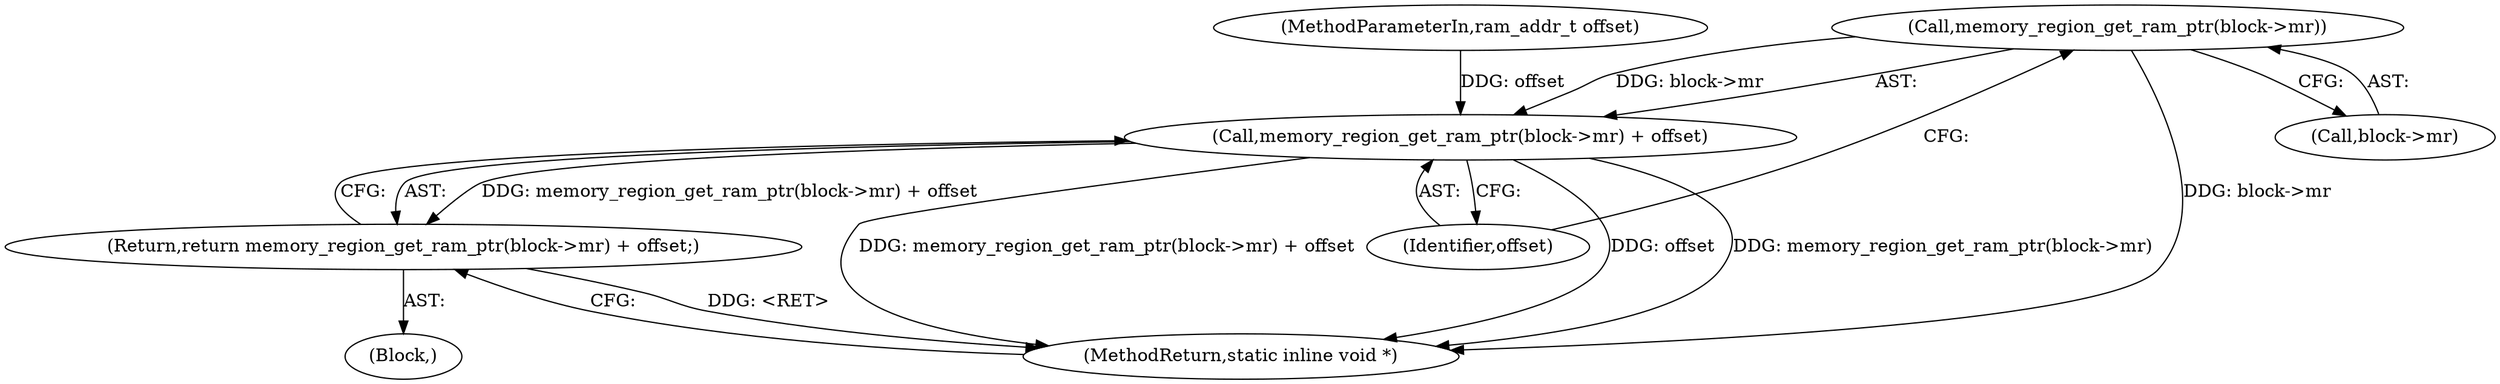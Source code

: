 digraph "0_qemu_0be839a2701369f669532ea5884c15bead1c6e08@pointer" {
"1000126" [label="(Call,memory_region_get_ram_ptr(block->mr))"];
"1000125" [label="(Call,memory_region_get_ram_ptr(block->mr) + offset)"];
"1000124" [label="(Return,return memory_region_get_ram_ptr(block->mr) + offset;)"];
"1000130" [label="(Identifier,offset)"];
"1000102" [label="(MethodParameterIn,ram_addr_t offset)"];
"1000125" [label="(Call,memory_region_get_ram_ptr(block->mr) + offset)"];
"1000166" [label="(MethodReturn,static inline void *)"];
"1000124" [label="(Return,return memory_region_get_ram_ptr(block->mr) + offset;)"];
"1000115" [label="(Block,)"];
"1000127" [label="(Call,block->mr)"];
"1000126" [label="(Call,memory_region_get_ram_ptr(block->mr))"];
"1000126" -> "1000125"  [label="AST: "];
"1000126" -> "1000127"  [label="CFG: "];
"1000127" -> "1000126"  [label="AST: "];
"1000130" -> "1000126"  [label="CFG: "];
"1000126" -> "1000166"  [label="DDG: block->mr"];
"1000126" -> "1000125"  [label="DDG: block->mr"];
"1000125" -> "1000124"  [label="AST: "];
"1000125" -> "1000130"  [label="CFG: "];
"1000130" -> "1000125"  [label="AST: "];
"1000124" -> "1000125"  [label="CFG: "];
"1000125" -> "1000166"  [label="DDG: memory_region_get_ram_ptr(block->mr) + offset"];
"1000125" -> "1000166"  [label="DDG: offset"];
"1000125" -> "1000166"  [label="DDG: memory_region_get_ram_ptr(block->mr)"];
"1000125" -> "1000124"  [label="DDG: memory_region_get_ram_ptr(block->mr) + offset"];
"1000102" -> "1000125"  [label="DDG: offset"];
"1000124" -> "1000115"  [label="AST: "];
"1000166" -> "1000124"  [label="CFG: "];
"1000124" -> "1000166"  [label="DDG: <RET>"];
}
